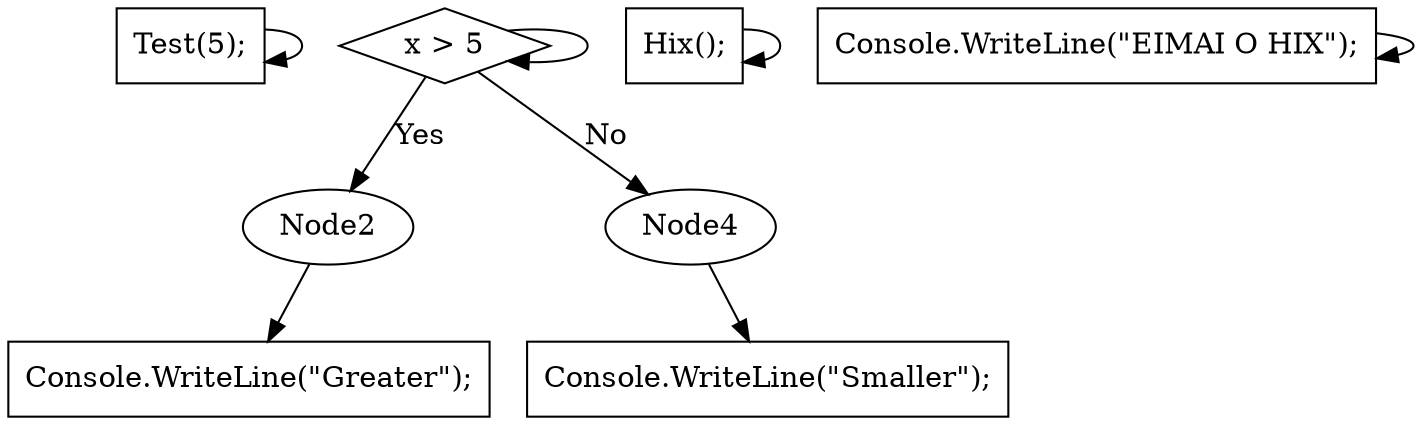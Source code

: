 digraph Flowchart {
    Node0 [shape=box, label="Main()"];
    Node0 [shape=box, label="Test(5);"];
    Node0 -> Node0;
    Node1 [shape=box, label="Test()"];
    Node1 [shape=diamond, label="x > 5"];
    Node1 -> Node1;
    Node1 -> Node2 [label="Yes"];
    Node3 [shape=box, label="Console.WriteLine(\"Greater\");"];
    Node2 -> Node3;
    Node1 -> Node4 [label="No"];
    Node5 [shape=box, label="Console.WriteLine(\"Smaller\");"];
    Node4 -> Node5;
    Node6 [shape=box, label="Hix();"];
    Node6 -> Node6;
    Node7 [shape=box, label="Hix()"];
    Node7 [shape=box, label="Console.WriteLine(\"EIMAI O HIX\");"];
    Node7 -> Node7;
}
